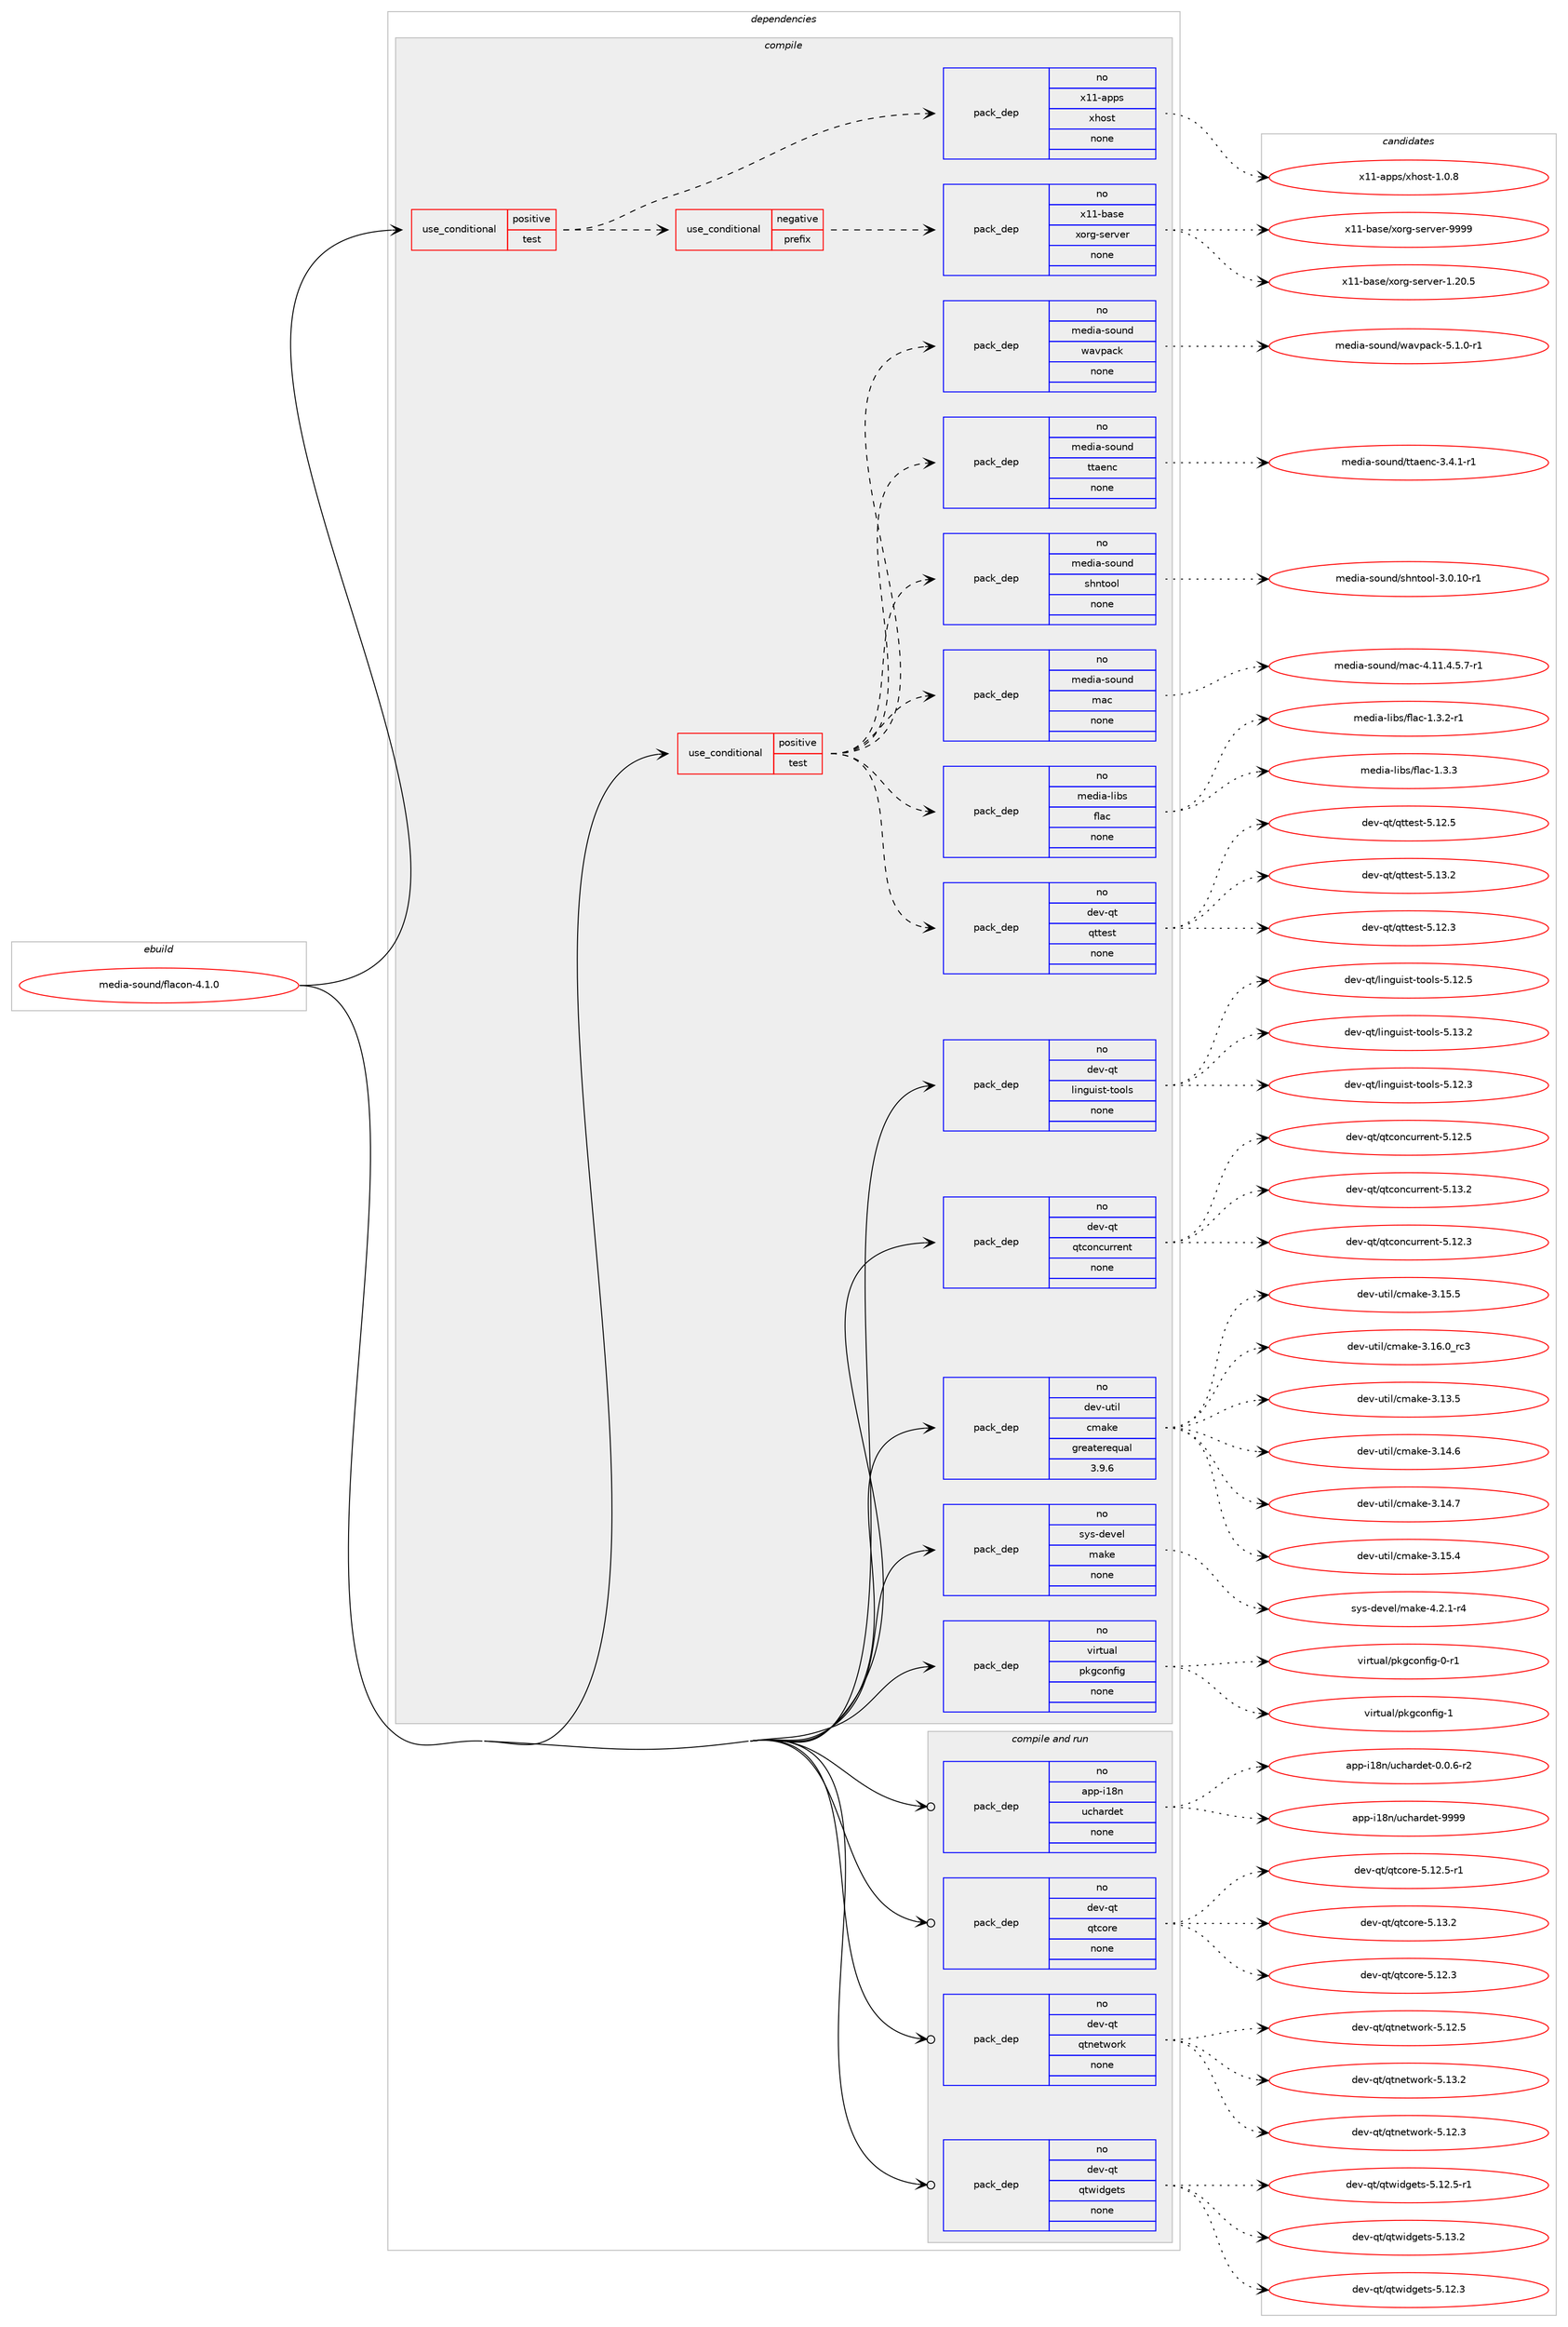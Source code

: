 digraph prolog {

# *************
# Graph options
# *************

newrank=true;
concentrate=true;
compound=true;
graph [rankdir=LR,fontname=Helvetica,fontsize=10,ranksep=1.5];#, ranksep=2.5, nodesep=0.2];
edge  [arrowhead=vee];
node  [fontname=Helvetica,fontsize=10];

# **********
# The ebuild
# **********

subgraph cluster_leftcol {
color=gray;
rank=same;
label=<<i>ebuild</i>>;
id [label="media-sound/flacon-4.1.0", color=red, width=4, href="../media-sound/flacon-4.1.0.svg"];
}

# ****************
# The dependencies
# ****************

subgraph cluster_midcol {
color=gray;
label=<<i>dependencies</i>>;
subgraph cluster_compile {
fillcolor="#eeeeee";
style=filled;
label=<<i>compile</i>>;
subgraph cond193927 {
dependency798652 [label=<<TABLE BORDER="0" CELLBORDER="1" CELLSPACING="0" CELLPADDING="4"><TR><TD ROWSPAN="3" CELLPADDING="10">use_conditional</TD></TR><TR><TD>positive</TD></TR><TR><TD>test</TD></TR></TABLE>>, shape=none, color=red];
subgraph cond193928 {
dependency798653 [label=<<TABLE BORDER="0" CELLBORDER="1" CELLSPACING="0" CELLPADDING="4"><TR><TD ROWSPAN="3" CELLPADDING="10">use_conditional</TD></TR><TR><TD>negative</TD></TR><TR><TD>prefix</TD></TR></TABLE>>, shape=none, color=red];
subgraph pack590769 {
dependency798654 [label=<<TABLE BORDER="0" CELLBORDER="1" CELLSPACING="0" CELLPADDING="4" WIDTH="220"><TR><TD ROWSPAN="6" CELLPADDING="30">pack_dep</TD></TR><TR><TD WIDTH="110">no</TD></TR><TR><TD>x11-base</TD></TR><TR><TD>xorg-server</TD></TR><TR><TD>none</TD></TR><TR><TD></TD></TR></TABLE>>, shape=none, color=blue];
}
dependency798653:e -> dependency798654:w [weight=20,style="dashed",arrowhead="vee"];
}
dependency798652:e -> dependency798653:w [weight=20,style="dashed",arrowhead="vee"];
subgraph pack590770 {
dependency798655 [label=<<TABLE BORDER="0" CELLBORDER="1" CELLSPACING="0" CELLPADDING="4" WIDTH="220"><TR><TD ROWSPAN="6" CELLPADDING="30">pack_dep</TD></TR><TR><TD WIDTH="110">no</TD></TR><TR><TD>x11-apps</TD></TR><TR><TD>xhost</TD></TR><TR><TD>none</TD></TR><TR><TD></TD></TR></TABLE>>, shape=none, color=blue];
}
dependency798652:e -> dependency798655:w [weight=20,style="dashed",arrowhead="vee"];
}
id:e -> dependency798652:w [weight=20,style="solid",arrowhead="vee"];
subgraph cond193929 {
dependency798656 [label=<<TABLE BORDER="0" CELLBORDER="1" CELLSPACING="0" CELLPADDING="4"><TR><TD ROWSPAN="3" CELLPADDING="10">use_conditional</TD></TR><TR><TD>positive</TD></TR><TR><TD>test</TD></TR></TABLE>>, shape=none, color=red];
subgraph pack590771 {
dependency798657 [label=<<TABLE BORDER="0" CELLBORDER="1" CELLSPACING="0" CELLPADDING="4" WIDTH="220"><TR><TD ROWSPAN="6" CELLPADDING="30">pack_dep</TD></TR><TR><TD WIDTH="110">no</TD></TR><TR><TD>dev-qt</TD></TR><TR><TD>qttest</TD></TR><TR><TD>none</TD></TR><TR><TD></TD></TR></TABLE>>, shape=none, color=blue];
}
dependency798656:e -> dependency798657:w [weight=20,style="dashed",arrowhead="vee"];
subgraph pack590772 {
dependency798658 [label=<<TABLE BORDER="0" CELLBORDER="1" CELLSPACING="0" CELLPADDING="4" WIDTH="220"><TR><TD ROWSPAN="6" CELLPADDING="30">pack_dep</TD></TR><TR><TD WIDTH="110">no</TD></TR><TR><TD>media-libs</TD></TR><TR><TD>flac</TD></TR><TR><TD>none</TD></TR><TR><TD></TD></TR></TABLE>>, shape=none, color=blue];
}
dependency798656:e -> dependency798658:w [weight=20,style="dashed",arrowhead="vee"];
subgraph pack590773 {
dependency798659 [label=<<TABLE BORDER="0" CELLBORDER="1" CELLSPACING="0" CELLPADDING="4" WIDTH="220"><TR><TD ROWSPAN="6" CELLPADDING="30">pack_dep</TD></TR><TR><TD WIDTH="110">no</TD></TR><TR><TD>media-sound</TD></TR><TR><TD>mac</TD></TR><TR><TD>none</TD></TR><TR><TD></TD></TR></TABLE>>, shape=none, color=blue];
}
dependency798656:e -> dependency798659:w [weight=20,style="dashed",arrowhead="vee"];
subgraph pack590774 {
dependency798660 [label=<<TABLE BORDER="0" CELLBORDER="1" CELLSPACING="0" CELLPADDING="4" WIDTH="220"><TR><TD ROWSPAN="6" CELLPADDING="30">pack_dep</TD></TR><TR><TD WIDTH="110">no</TD></TR><TR><TD>media-sound</TD></TR><TR><TD>shntool</TD></TR><TR><TD>none</TD></TR><TR><TD></TD></TR></TABLE>>, shape=none, color=blue];
}
dependency798656:e -> dependency798660:w [weight=20,style="dashed",arrowhead="vee"];
subgraph pack590775 {
dependency798661 [label=<<TABLE BORDER="0" CELLBORDER="1" CELLSPACING="0" CELLPADDING="4" WIDTH="220"><TR><TD ROWSPAN="6" CELLPADDING="30">pack_dep</TD></TR><TR><TD WIDTH="110">no</TD></TR><TR><TD>media-sound</TD></TR><TR><TD>ttaenc</TD></TR><TR><TD>none</TD></TR><TR><TD></TD></TR></TABLE>>, shape=none, color=blue];
}
dependency798656:e -> dependency798661:w [weight=20,style="dashed",arrowhead="vee"];
subgraph pack590776 {
dependency798662 [label=<<TABLE BORDER="0" CELLBORDER="1" CELLSPACING="0" CELLPADDING="4" WIDTH="220"><TR><TD ROWSPAN="6" CELLPADDING="30">pack_dep</TD></TR><TR><TD WIDTH="110">no</TD></TR><TR><TD>media-sound</TD></TR><TR><TD>wavpack</TD></TR><TR><TD>none</TD></TR><TR><TD></TD></TR></TABLE>>, shape=none, color=blue];
}
dependency798656:e -> dependency798662:w [weight=20,style="dashed",arrowhead="vee"];
}
id:e -> dependency798656:w [weight=20,style="solid",arrowhead="vee"];
subgraph pack590777 {
dependency798663 [label=<<TABLE BORDER="0" CELLBORDER="1" CELLSPACING="0" CELLPADDING="4" WIDTH="220"><TR><TD ROWSPAN="6" CELLPADDING="30">pack_dep</TD></TR><TR><TD WIDTH="110">no</TD></TR><TR><TD>dev-qt</TD></TR><TR><TD>linguist-tools</TD></TR><TR><TD>none</TD></TR><TR><TD></TD></TR></TABLE>>, shape=none, color=blue];
}
id:e -> dependency798663:w [weight=20,style="solid",arrowhead="vee"];
subgraph pack590778 {
dependency798664 [label=<<TABLE BORDER="0" CELLBORDER="1" CELLSPACING="0" CELLPADDING="4" WIDTH="220"><TR><TD ROWSPAN="6" CELLPADDING="30">pack_dep</TD></TR><TR><TD WIDTH="110">no</TD></TR><TR><TD>dev-qt</TD></TR><TR><TD>qtconcurrent</TD></TR><TR><TD>none</TD></TR><TR><TD></TD></TR></TABLE>>, shape=none, color=blue];
}
id:e -> dependency798664:w [weight=20,style="solid",arrowhead="vee"];
subgraph pack590779 {
dependency798665 [label=<<TABLE BORDER="0" CELLBORDER="1" CELLSPACING="0" CELLPADDING="4" WIDTH="220"><TR><TD ROWSPAN="6" CELLPADDING="30">pack_dep</TD></TR><TR><TD WIDTH="110">no</TD></TR><TR><TD>dev-util</TD></TR><TR><TD>cmake</TD></TR><TR><TD>greaterequal</TD></TR><TR><TD>3.9.6</TD></TR></TABLE>>, shape=none, color=blue];
}
id:e -> dependency798665:w [weight=20,style="solid",arrowhead="vee"];
subgraph pack590780 {
dependency798666 [label=<<TABLE BORDER="0" CELLBORDER="1" CELLSPACING="0" CELLPADDING="4" WIDTH="220"><TR><TD ROWSPAN="6" CELLPADDING="30">pack_dep</TD></TR><TR><TD WIDTH="110">no</TD></TR><TR><TD>sys-devel</TD></TR><TR><TD>make</TD></TR><TR><TD>none</TD></TR><TR><TD></TD></TR></TABLE>>, shape=none, color=blue];
}
id:e -> dependency798666:w [weight=20,style="solid",arrowhead="vee"];
subgraph pack590781 {
dependency798667 [label=<<TABLE BORDER="0" CELLBORDER="1" CELLSPACING="0" CELLPADDING="4" WIDTH="220"><TR><TD ROWSPAN="6" CELLPADDING="30">pack_dep</TD></TR><TR><TD WIDTH="110">no</TD></TR><TR><TD>virtual</TD></TR><TR><TD>pkgconfig</TD></TR><TR><TD>none</TD></TR><TR><TD></TD></TR></TABLE>>, shape=none, color=blue];
}
id:e -> dependency798667:w [weight=20,style="solid",arrowhead="vee"];
}
subgraph cluster_compileandrun {
fillcolor="#eeeeee";
style=filled;
label=<<i>compile and run</i>>;
subgraph pack590782 {
dependency798668 [label=<<TABLE BORDER="0" CELLBORDER="1" CELLSPACING="0" CELLPADDING="4" WIDTH="220"><TR><TD ROWSPAN="6" CELLPADDING="30">pack_dep</TD></TR><TR><TD WIDTH="110">no</TD></TR><TR><TD>app-i18n</TD></TR><TR><TD>uchardet</TD></TR><TR><TD>none</TD></TR><TR><TD></TD></TR></TABLE>>, shape=none, color=blue];
}
id:e -> dependency798668:w [weight=20,style="solid",arrowhead="odotvee"];
subgraph pack590783 {
dependency798669 [label=<<TABLE BORDER="0" CELLBORDER="1" CELLSPACING="0" CELLPADDING="4" WIDTH="220"><TR><TD ROWSPAN="6" CELLPADDING="30">pack_dep</TD></TR><TR><TD WIDTH="110">no</TD></TR><TR><TD>dev-qt</TD></TR><TR><TD>qtcore</TD></TR><TR><TD>none</TD></TR><TR><TD></TD></TR></TABLE>>, shape=none, color=blue];
}
id:e -> dependency798669:w [weight=20,style="solid",arrowhead="odotvee"];
subgraph pack590784 {
dependency798670 [label=<<TABLE BORDER="0" CELLBORDER="1" CELLSPACING="0" CELLPADDING="4" WIDTH="220"><TR><TD ROWSPAN="6" CELLPADDING="30">pack_dep</TD></TR><TR><TD WIDTH="110">no</TD></TR><TR><TD>dev-qt</TD></TR><TR><TD>qtnetwork</TD></TR><TR><TD>none</TD></TR><TR><TD></TD></TR></TABLE>>, shape=none, color=blue];
}
id:e -> dependency798670:w [weight=20,style="solid",arrowhead="odotvee"];
subgraph pack590785 {
dependency798671 [label=<<TABLE BORDER="0" CELLBORDER="1" CELLSPACING="0" CELLPADDING="4" WIDTH="220"><TR><TD ROWSPAN="6" CELLPADDING="30">pack_dep</TD></TR><TR><TD WIDTH="110">no</TD></TR><TR><TD>dev-qt</TD></TR><TR><TD>qtwidgets</TD></TR><TR><TD>none</TD></TR><TR><TD></TD></TR></TABLE>>, shape=none, color=blue];
}
id:e -> dependency798671:w [weight=20,style="solid",arrowhead="odotvee"];
}
subgraph cluster_run {
fillcolor="#eeeeee";
style=filled;
label=<<i>run</i>>;
}
}

# **************
# The candidates
# **************

subgraph cluster_choices {
rank=same;
color=gray;
label=<<i>candidates</i>>;

subgraph choice590769 {
color=black;
nodesep=1;
choice1204949459897115101471201111141034511510111411810111445494650484653 [label="x11-base/xorg-server-1.20.5", color=red, width=4,href="../x11-base/xorg-server-1.20.5.svg"];
choice120494945989711510147120111114103451151011141181011144557575757 [label="x11-base/xorg-server-9999", color=red, width=4,href="../x11-base/xorg-server-9999.svg"];
dependency798654:e -> choice1204949459897115101471201111141034511510111411810111445494650484653:w [style=dotted,weight="100"];
dependency798654:e -> choice120494945989711510147120111114103451151011141181011144557575757:w [style=dotted,weight="100"];
}
subgraph choice590770 {
color=black;
nodesep=1;
choice1204949459711211211547120104111115116454946484656 [label="x11-apps/xhost-1.0.8", color=red, width=4,href="../x11-apps/xhost-1.0.8.svg"];
dependency798655:e -> choice1204949459711211211547120104111115116454946484656:w [style=dotted,weight="100"];
}
subgraph choice590771 {
color=black;
nodesep=1;
choice100101118451131164711311611610111511645534649504651 [label="dev-qt/qttest-5.12.3", color=red, width=4,href="../dev-qt/qttest-5.12.3.svg"];
choice100101118451131164711311611610111511645534649504653 [label="dev-qt/qttest-5.12.5", color=red, width=4,href="../dev-qt/qttest-5.12.5.svg"];
choice100101118451131164711311611610111511645534649514650 [label="dev-qt/qttest-5.13.2", color=red, width=4,href="../dev-qt/qttest-5.13.2.svg"];
dependency798657:e -> choice100101118451131164711311611610111511645534649504651:w [style=dotted,weight="100"];
dependency798657:e -> choice100101118451131164711311611610111511645534649504653:w [style=dotted,weight="100"];
dependency798657:e -> choice100101118451131164711311611610111511645534649514650:w [style=dotted,weight="100"];
}
subgraph choice590772 {
color=black;
nodesep=1;
choice1091011001059745108105981154710210897994549465146504511449 [label="media-libs/flac-1.3.2-r1", color=red, width=4,href="../media-libs/flac-1.3.2-r1.svg"];
choice109101100105974510810598115471021089799454946514651 [label="media-libs/flac-1.3.3", color=red, width=4,href="../media-libs/flac-1.3.3.svg"];
dependency798658:e -> choice1091011001059745108105981154710210897994549465146504511449:w [style=dotted,weight="100"];
dependency798658:e -> choice109101100105974510810598115471021089799454946514651:w [style=dotted,weight="100"];
}
subgraph choice590773 {
color=black;
nodesep=1;
choice109101100105974511511111711010047109979945524649494652465346554511449 [label="media-sound/mac-4.11.4.5.7-r1", color=red, width=4,href="../media-sound/mac-4.11.4.5.7-r1.svg"];
dependency798659:e -> choice109101100105974511511111711010047109979945524649494652465346554511449:w [style=dotted,weight="100"];
}
subgraph choice590774 {
color=black;
nodesep=1;
choice109101100105974511511111711010047115104110116111111108455146484649484511449 [label="media-sound/shntool-3.0.10-r1", color=red, width=4,href="../media-sound/shntool-3.0.10-r1.svg"];
dependency798660:e -> choice109101100105974511511111711010047115104110116111111108455146484649484511449:w [style=dotted,weight="100"];
}
subgraph choice590775 {
color=black;
nodesep=1;
choice10910110010597451151111171101004711611697101110994551465246494511449 [label="media-sound/ttaenc-3.4.1-r1", color=red, width=4,href="../media-sound/ttaenc-3.4.1-r1.svg"];
dependency798661:e -> choice10910110010597451151111171101004711611697101110994551465246494511449:w [style=dotted,weight="100"];
}
subgraph choice590776 {
color=black;
nodesep=1;
choice1091011001059745115111117110100471199711811297991074553464946484511449 [label="media-sound/wavpack-5.1.0-r1", color=red, width=4,href="../media-sound/wavpack-5.1.0-r1.svg"];
dependency798662:e -> choice1091011001059745115111117110100471199711811297991074553464946484511449:w [style=dotted,weight="100"];
}
subgraph choice590777 {
color=black;
nodesep=1;
choice10010111845113116471081051101031171051151164511611111110811545534649504651 [label="dev-qt/linguist-tools-5.12.3", color=red, width=4,href="../dev-qt/linguist-tools-5.12.3.svg"];
choice10010111845113116471081051101031171051151164511611111110811545534649504653 [label="dev-qt/linguist-tools-5.12.5", color=red, width=4,href="../dev-qt/linguist-tools-5.12.5.svg"];
choice10010111845113116471081051101031171051151164511611111110811545534649514650 [label="dev-qt/linguist-tools-5.13.2", color=red, width=4,href="../dev-qt/linguist-tools-5.13.2.svg"];
dependency798663:e -> choice10010111845113116471081051101031171051151164511611111110811545534649504651:w [style=dotted,weight="100"];
dependency798663:e -> choice10010111845113116471081051101031171051151164511611111110811545534649504653:w [style=dotted,weight="100"];
dependency798663:e -> choice10010111845113116471081051101031171051151164511611111110811545534649514650:w [style=dotted,weight="100"];
}
subgraph choice590778 {
color=black;
nodesep=1;
choice1001011184511311647113116991111109911711411410111011645534649504651 [label="dev-qt/qtconcurrent-5.12.3", color=red, width=4,href="../dev-qt/qtconcurrent-5.12.3.svg"];
choice1001011184511311647113116991111109911711411410111011645534649504653 [label="dev-qt/qtconcurrent-5.12.5", color=red, width=4,href="../dev-qt/qtconcurrent-5.12.5.svg"];
choice1001011184511311647113116991111109911711411410111011645534649514650 [label="dev-qt/qtconcurrent-5.13.2", color=red, width=4,href="../dev-qt/qtconcurrent-5.13.2.svg"];
dependency798664:e -> choice1001011184511311647113116991111109911711411410111011645534649504651:w [style=dotted,weight="100"];
dependency798664:e -> choice1001011184511311647113116991111109911711411410111011645534649504653:w [style=dotted,weight="100"];
dependency798664:e -> choice1001011184511311647113116991111109911711411410111011645534649514650:w [style=dotted,weight="100"];
}
subgraph choice590779 {
color=black;
nodesep=1;
choice1001011184511711610510847991099710710145514649514653 [label="dev-util/cmake-3.13.5", color=red, width=4,href="../dev-util/cmake-3.13.5.svg"];
choice1001011184511711610510847991099710710145514649524654 [label="dev-util/cmake-3.14.6", color=red, width=4,href="../dev-util/cmake-3.14.6.svg"];
choice1001011184511711610510847991099710710145514649524655 [label="dev-util/cmake-3.14.7", color=red, width=4,href="../dev-util/cmake-3.14.7.svg"];
choice1001011184511711610510847991099710710145514649534652 [label="dev-util/cmake-3.15.4", color=red, width=4,href="../dev-util/cmake-3.15.4.svg"];
choice1001011184511711610510847991099710710145514649534653 [label="dev-util/cmake-3.15.5", color=red, width=4,href="../dev-util/cmake-3.15.5.svg"];
choice1001011184511711610510847991099710710145514649544648951149951 [label="dev-util/cmake-3.16.0_rc3", color=red, width=4,href="../dev-util/cmake-3.16.0_rc3.svg"];
dependency798665:e -> choice1001011184511711610510847991099710710145514649514653:w [style=dotted,weight="100"];
dependency798665:e -> choice1001011184511711610510847991099710710145514649524654:w [style=dotted,weight="100"];
dependency798665:e -> choice1001011184511711610510847991099710710145514649524655:w [style=dotted,weight="100"];
dependency798665:e -> choice1001011184511711610510847991099710710145514649534652:w [style=dotted,weight="100"];
dependency798665:e -> choice1001011184511711610510847991099710710145514649534653:w [style=dotted,weight="100"];
dependency798665:e -> choice1001011184511711610510847991099710710145514649544648951149951:w [style=dotted,weight="100"];
}
subgraph choice590780 {
color=black;
nodesep=1;
choice1151211154510010111810110847109971071014552465046494511452 [label="sys-devel/make-4.2.1-r4", color=red, width=4,href="../sys-devel/make-4.2.1-r4.svg"];
dependency798666:e -> choice1151211154510010111810110847109971071014552465046494511452:w [style=dotted,weight="100"];
}
subgraph choice590781 {
color=black;
nodesep=1;
choice11810511411611797108471121071039911111010210510345484511449 [label="virtual/pkgconfig-0-r1", color=red, width=4,href="../virtual/pkgconfig-0-r1.svg"];
choice1181051141161179710847112107103991111101021051034549 [label="virtual/pkgconfig-1", color=red, width=4,href="../virtual/pkgconfig-1.svg"];
dependency798667:e -> choice11810511411611797108471121071039911111010210510345484511449:w [style=dotted,weight="100"];
dependency798667:e -> choice1181051141161179710847112107103991111101021051034549:w [style=dotted,weight="100"];
}
subgraph choice590782 {
color=black;
nodesep=1;
choice971121124510549561104711799104971141001011164548464846544511450 [label="app-i18n/uchardet-0.0.6-r2", color=red, width=4,href="../app-i18n/uchardet-0.0.6-r2.svg"];
choice971121124510549561104711799104971141001011164557575757 [label="app-i18n/uchardet-9999", color=red, width=4,href="../app-i18n/uchardet-9999.svg"];
dependency798668:e -> choice971121124510549561104711799104971141001011164548464846544511450:w [style=dotted,weight="100"];
dependency798668:e -> choice971121124510549561104711799104971141001011164557575757:w [style=dotted,weight="100"];
}
subgraph choice590783 {
color=black;
nodesep=1;
choice10010111845113116471131169911111410145534649504651 [label="dev-qt/qtcore-5.12.3", color=red, width=4,href="../dev-qt/qtcore-5.12.3.svg"];
choice100101118451131164711311699111114101455346495046534511449 [label="dev-qt/qtcore-5.12.5-r1", color=red, width=4,href="../dev-qt/qtcore-5.12.5-r1.svg"];
choice10010111845113116471131169911111410145534649514650 [label="dev-qt/qtcore-5.13.2", color=red, width=4,href="../dev-qt/qtcore-5.13.2.svg"];
dependency798669:e -> choice10010111845113116471131169911111410145534649504651:w [style=dotted,weight="100"];
dependency798669:e -> choice100101118451131164711311699111114101455346495046534511449:w [style=dotted,weight="100"];
dependency798669:e -> choice10010111845113116471131169911111410145534649514650:w [style=dotted,weight="100"];
}
subgraph choice590784 {
color=black;
nodesep=1;
choice100101118451131164711311611010111611911111410745534649504651 [label="dev-qt/qtnetwork-5.12.3", color=red, width=4,href="../dev-qt/qtnetwork-5.12.3.svg"];
choice100101118451131164711311611010111611911111410745534649504653 [label="dev-qt/qtnetwork-5.12.5", color=red, width=4,href="../dev-qt/qtnetwork-5.12.5.svg"];
choice100101118451131164711311611010111611911111410745534649514650 [label="dev-qt/qtnetwork-5.13.2", color=red, width=4,href="../dev-qt/qtnetwork-5.13.2.svg"];
dependency798670:e -> choice100101118451131164711311611010111611911111410745534649504651:w [style=dotted,weight="100"];
dependency798670:e -> choice100101118451131164711311611010111611911111410745534649504653:w [style=dotted,weight="100"];
dependency798670:e -> choice100101118451131164711311611010111611911111410745534649514650:w [style=dotted,weight="100"];
}
subgraph choice590785 {
color=black;
nodesep=1;
choice100101118451131164711311611910510010310111611545534649504651 [label="dev-qt/qtwidgets-5.12.3", color=red, width=4,href="../dev-qt/qtwidgets-5.12.3.svg"];
choice1001011184511311647113116119105100103101116115455346495046534511449 [label="dev-qt/qtwidgets-5.12.5-r1", color=red, width=4,href="../dev-qt/qtwidgets-5.12.5-r1.svg"];
choice100101118451131164711311611910510010310111611545534649514650 [label="dev-qt/qtwidgets-5.13.2", color=red, width=4,href="../dev-qt/qtwidgets-5.13.2.svg"];
dependency798671:e -> choice100101118451131164711311611910510010310111611545534649504651:w [style=dotted,weight="100"];
dependency798671:e -> choice1001011184511311647113116119105100103101116115455346495046534511449:w [style=dotted,weight="100"];
dependency798671:e -> choice100101118451131164711311611910510010310111611545534649514650:w [style=dotted,weight="100"];
}
}

}

